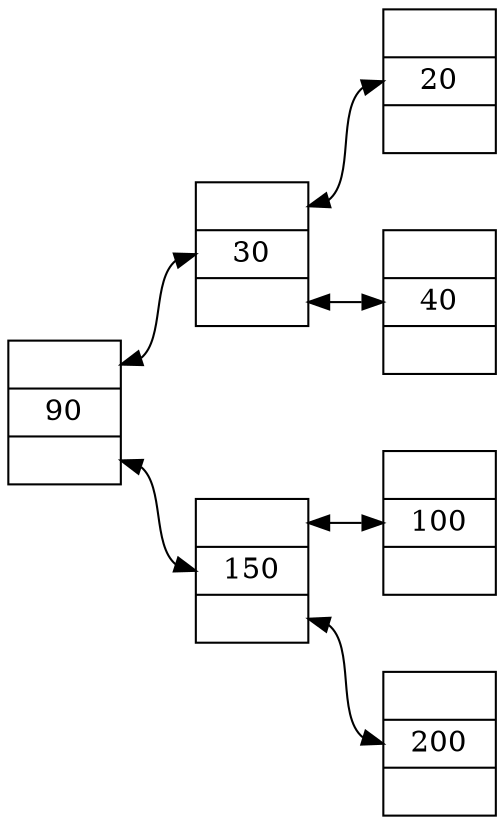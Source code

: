 digraph G {
	graph [rankdir=LR]
	node [height=.1 shape=record]
	edge [dir=both]
	nodesep=0.5
	compound=true
	nodo0_0 [label="<f0> |<f1>90|<f2>"]
	"nodo1|nodo0_0I|0" [label="<f0> |<f1>30|<f2>"]
	"nodo2|nodo1|nodo0_0I|0I|0" [label="<f0> |<f1>20|<f2>"]
	"nodo1|nodo0_0I|0":f0 -> "nodo2|nodo1|nodo0_0I|0I|0":f1
	"nodo2|nodo1|nodo0_0I|0D|0" [label="<f0> |<f1>40|<f2>"]
	"nodo1|nodo0_0I|0":f2 -> "nodo2|nodo1|nodo0_0I|0D|0":f1
	nodo0_0:f0 -> "nodo1|nodo0_0I|0":f1
	"nodo1|nodo0_0D|0" [label="<f0> |<f1>150|<f2>"]
	"nodo2|nodo1|nodo0_0D|0I|0" [label="<f0> |<f1>100|<f2>"]
	"nodo1|nodo0_0D|0":f0 -> "nodo2|nodo1|nodo0_0D|0I|0":f1
	"nodo2|nodo1|nodo0_0D|0D|0" [label="<f0> |<f1>200|<f2>"]
	"nodo1|nodo0_0D|0":f2 -> "nodo2|nodo1|nodo0_0D|0D|0":f1
	nodo0_0:f2 -> "nodo1|nodo0_0D|0":f1
}
